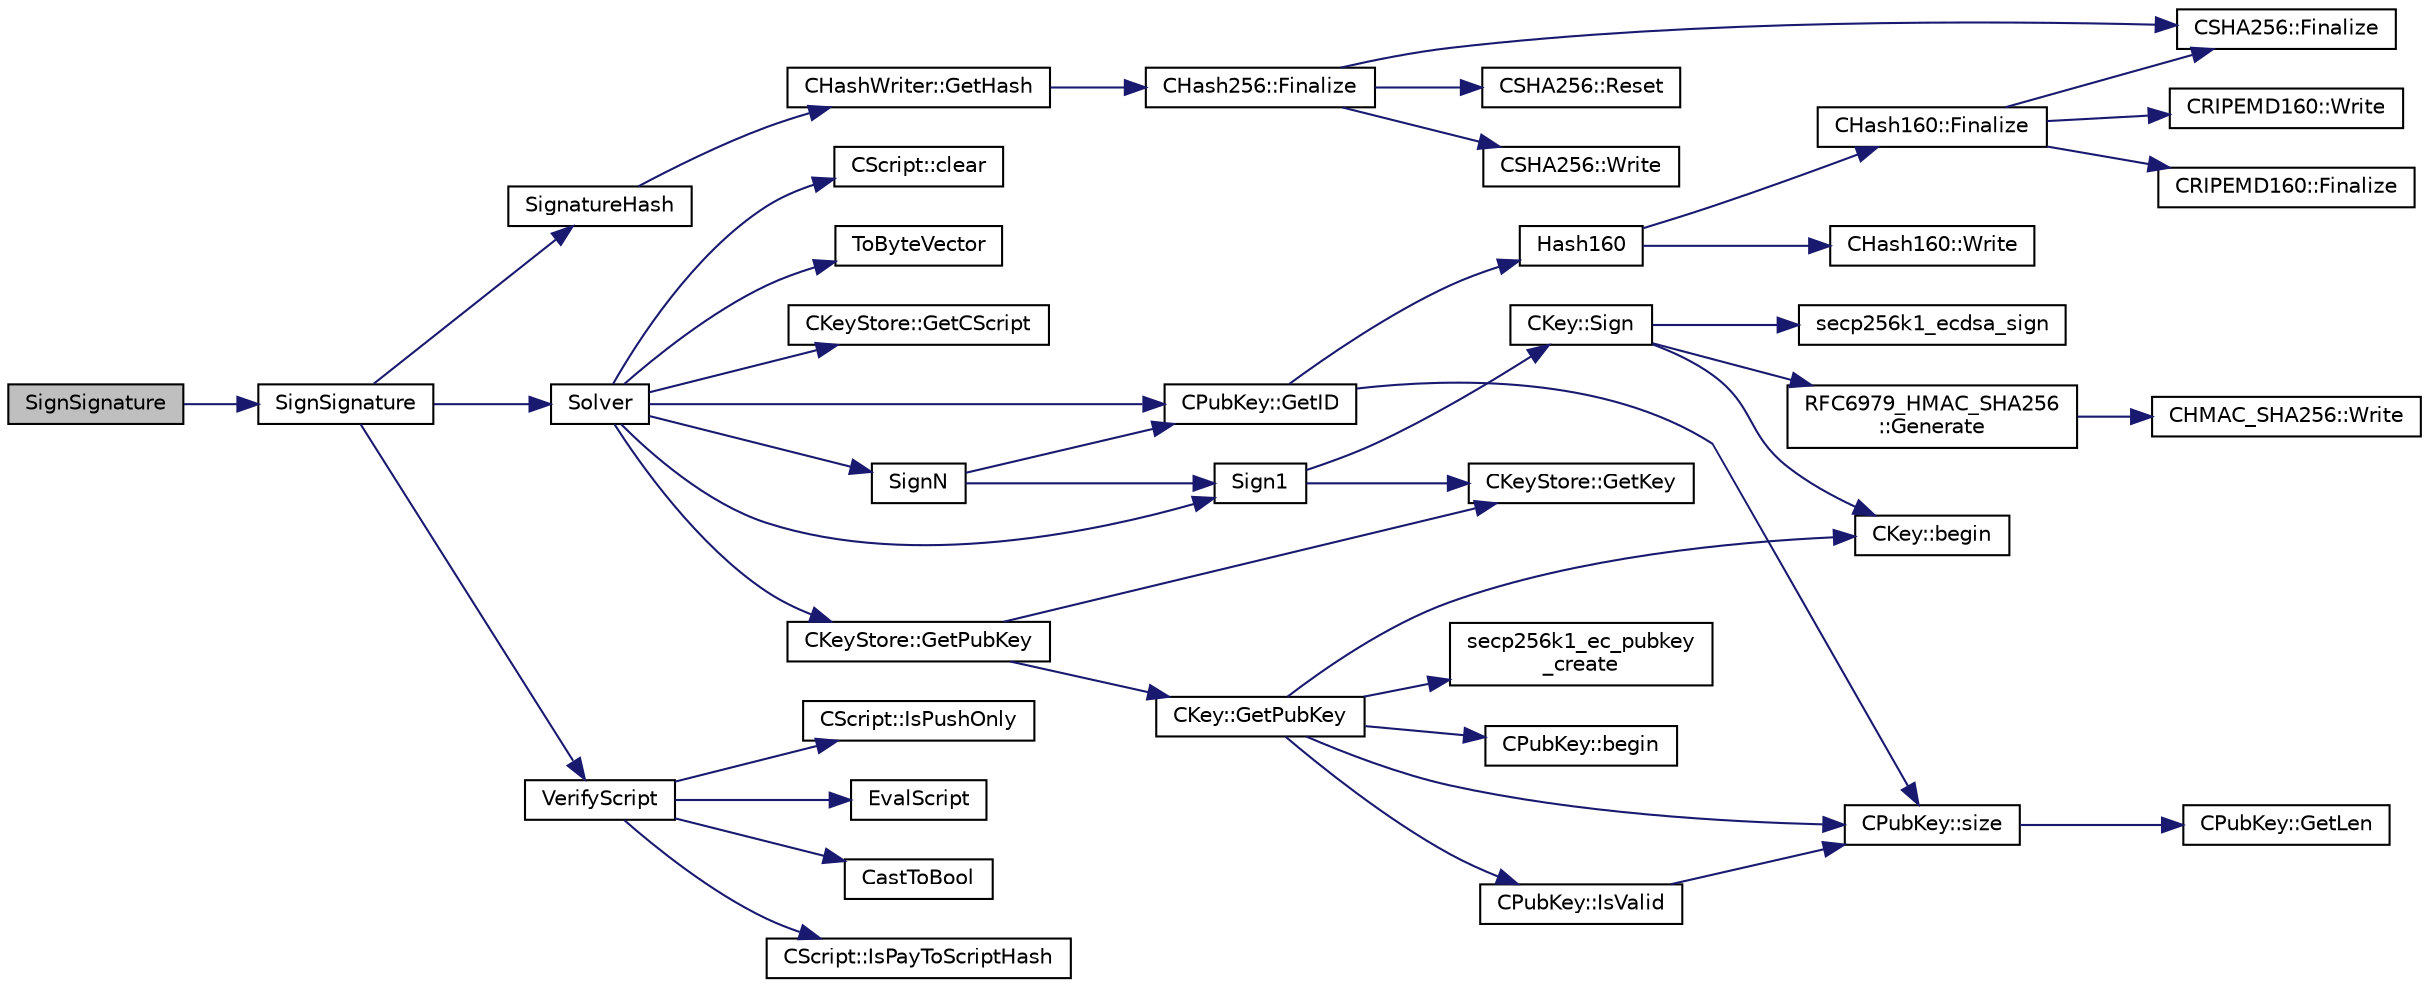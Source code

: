 digraph "SignSignature"
{
  edge [fontname="Helvetica",fontsize="10",labelfontname="Helvetica",labelfontsize="10"];
  node [fontname="Helvetica",fontsize="10",shape=record];
  rankdir="LR";
  Node92 [label="SignSignature",height=0.2,width=0.4,color="black", fillcolor="grey75", style="filled", fontcolor="black"];
  Node92 -> Node93 [color="midnightblue",fontsize="10",style="solid",fontname="Helvetica"];
  Node93 [label="SignSignature",height=0.2,width=0.4,color="black", fillcolor="white", style="filled",URL="$sign_8cpp.html#adb49c071f85f19a8a8cb4e97d9fe8b93"];
  Node93 -> Node94 [color="midnightblue",fontsize="10",style="solid",fontname="Helvetica"];
  Node94 [label="SignatureHash",height=0.2,width=0.4,color="black", fillcolor="white", style="filled",URL="$interpreter_8cpp.html#a746fd004a62173bb42801259780a3336"];
  Node94 -> Node95 [color="midnightblue",fontsize="10",style="solid",fontname="Helvetica"];
  Node95 [label="CHashWriter::GetHash",height=0.2,width=0.4,color="black", fillcolor="white", style="filled",URL="$class_c_hash_writer.html#ae94a937211502eabf19477630090093a"];
  Node95 -> Node96 [color="midnightblue",fontsize="10",style="solid",fontname="Helvetica"];
  Node96 [label="CHash256::Finalize",height=0.2,width=0.4,color="black", fillcolor="white", style="filled",URL="$class_c_hash256.html#aa8a70c1b7cf24ce7d00240a1131cf4e7"];
  Node96 -> Node97 [color="midnightblue",fontsize="10",style="solid",fontname="Helvetica"];
  Node97 [label="CSHA256::Finalize",height=0.2,width=0.4,color="black", fillcolor="white", style="filled",URL="$class_c_s_h_a256.html#a4259230be0caefa590bc324fc12b9b90"];
  Node96 -> Node98 [color="midnightblue",fontsize="10",style="solid",fontname="Helvetica"];
  Node98 [label="CSHA256::Reset",height=0.2,width=0.4,color="black", fillcolor="white", style="filled",URL="$class_c_s_h_a256.html#a2122395dd5604990eaa0077b43a0e8d4"];
  Node96 -> Node99 [color="midnightblue",fontsize="10",style="solid",fontname="Helvetica"];
  Node99 [label="CSHA256::Write",height=0.2,width=0.4,color="black", fillcolor="white", style="filled",URL="$class_c_s_h_a256.html#a9d7de520a562655da85349372820c883"];
  Node93 -> Node100 [color="midnightblue",fontsize="10",style="solid",fontname="Helvetica"];
  Node100 [label="Solver",height=0.2,width=0.4,color="black", fillcolor="white", style="filled",URL="$sign_8cpp.html#a8e31b29d5a654a570c493f7aa9c3abd9",tooltip="Sign scriptPubKey with private keys stored in keystore, given transaction hash and hash type..."];
  Node100 -> Node101 [color="midnightblue",fontsize="10",style="solid",fontname="Helvetica"];
  Node101 [label="CScript::clear",height=0.2,width=0.4,color="black", fillcolor="white", style="filled",URL="$class_c_script.html#a7b2baf842621f07c4939408acf63377c"];
  Node100 -> Node102 [color="midnightblue",fontsize="10",style="solid",fontname="Helvetica"];
  Node102 [label="CPubKey::GetID",height=0.2,width=0.4,color="black", fillcolor="white", style="filled",URL="$class_c_pub_key.html#a2675f7e6f72eff68e7a5227289feb021",tooltip="Get the KeyID of this public key (hash of its serialization) "];
  Node102 -> Node103 [color="midnightblue",fontsize="10",style="solid",fontname="Helvetica"];
  Node103 [label="Hash160",height=0.2,width=0.4,color="black", fillcolor="white", style="filled",URL="$hash_8h.html#a4490f70ddae16e9e48460a0416a48a6b",tooltip="Compute the 160-bit hash an object. "];
  Node103 -> Node104 [color="midnightblue",fontsize="10",style="solid",fontname="Helvetica"];
  Node104 [label="CHash160::Write",height=0.2,width=0.4,color="black", fillcolor="white", style="filled",URL="$class_c_hash160.html#af56cdd9443013eb68b246aa8450217f2"];
  Node103 -> Node105 [color="midnightblue",fontsize="10",style="solid",fontname="Helvetica"];
  Node105 [label="CHash160::Finalize",height=0.2,width=0.4,color="black", fillcolor="white", style="filled",URL="$class_c_hash160.html#a9bb08e1772002ae1a5d85017ba7952ee"];
  Node105 -> Node97 [color="midnightblue",fontsize="10",style="solid",fontname="Helvetica"];
  Node105 -> Node106 [color="midnightblue",fontsize="10",style="solid",fontname="Helvetica"];
  Node106 [label="CRIPEMD160::Write",height=0.2,width=0.4,color="black", fillcolor="white", style="filled",URL="$class_c_r_i_p_e_m_d160.html#a221143b9d94af623d07c4f4ba1bf6007"];
  Node105 -> Node107 [color="midnightblue",fontsize="10",style="solid",fontname="Helvetica"];
  Node107 [label="CRIPEMD160::Finalize",height=0.2,width=0.4,color="black", fillcolor="white", style="filled",URL="$class_c_r_i_p_e_m_d160.html#a2a11566fbf9d1339b819833313fc4e51"];
  Node102 -> Node108 [color="midnightblue",fontsize="10",style="solid",fontname="Helvetica"];
  Node108 [label="CPubKey::size",height=0.2,width=0.4,color="black", fillcolor="white", style="filled",URL="$class_c_pub_key.html#a6bb28fcf0a5f799c69f5b7269363b309",tooltip="Simple read-only vector-like interface to the pubkey data. "];
  Node108 -> Node109 [color="midnightblue",fontsize="10",style="solid",fontname="Helvetica"];
  Node109 [label="CPubKey::GetLen",height=0.2,width=0.4,color="black", fillcolor="white", style="filled",URL="$class_c_pub_key.html#a7dc71b3f037c84268dc22de97d7b65fb",tooltip="Compute the length of a pubkey with a given first byte. "];
  Node100 -> Node110 [color="midnightblue",fontsize="10",style="solid",fontname="Helvetica"];
  Node110 [label="Sign1",height=0.2,width=0.4,color="black", fillcolor="white", style="filled",URL="$sign_8cpp.html#a69a9e5f9a88e729142cf556292154f2f"];
  Node110 -> Node111 [color="midnightblue",fontsize="10",style="solid",fontname="Helvetica"];
  Node111 [label="CKeyStore::GetKey",height=0.2,width=0.4,color="black", fillcolor="white", style="filled",URL="$class_c_key_store.html#a2dffca468fef2e5da2e42a7c983d968a"];
  Node110 -> Node112 [color="midnightblue",fontsize="10",style="solid",fontname="Helvetica"];
  Node112 [label="CKey::Sign",height=0.2,width=0.4,color="black", fillcolor="white", style="filled",URL="$class_c_key.html#aa9b184a4a71d3e1a40aab360cf68e86c",tooltip="Create a DER-serialized signature. "];
  Node112 -> Node113 [color="midnightblue",fontsize="10",style="solid",fontname="Helvetica"];
  Node113 [label="CKey::begin",height=0.2,width=0.4,color="black", fillcolor="white", style="filled",URL="$class_c_key.html#ab8dee0ad9d933304a22284ee40040847"];
  Node112 -> Node114 [color="midnightblue",fontsize="10",style="solid",fontname="Helvetica"];
  Node114 [label="RFC6979_HMAC_SHA256\l::Generate",height=0.2,width=0.4,color="black", fillcolor="white", style="filled",URL="$class_r_f_c6979___h_m_a_c___s_h_a256.html#a9f841d552097f528631538e9939e0f70",tooltip="Generate a byte array. "];
  Node114 -> Node115 [color="midnightblue",fontsize="10",style="solid",fontname="Helvetica"];
  Node115 [label="CHMAC_SHA256::Write",height=0.2,width=0.4,color="black", fillcolor="white", style="filled",URL="$class_c_h_m_a_c___s_h_a256.html#a24ac9cf00e60d8028ab79df4aed984ff"];
  Node112 -> Node116 [color="midnightblue",fontsize="10",style="solid",fontname="Helvetica"];
  Node116 [label="secp256k1_ecdsa_sign",height=0.2,width=0.4,color="black", fillcolor="white", style="filled",URL="$secp256k1_8h.html#a404cd9e314fed41b71233ff8beb4703f",tooltip="Create an ECDSA signature. "];
  Node100 -> Node117 [color="midnightblue",fontsize="10",style="solid",fontname="Helvetica"];
  Node117 [label="CKeyStore::GetPubKey",height=0.2,width=0.4,color="black", fillcolor="white", style="filled",URL="$class_c_key_store.html#ab83687ea4c9df138b21f6ec3e9809f42"];
  Node117 -> Node111 [color="midnightblue",fontsize="10",style="solid",fontname="Helvetica"];
  Node117 -> Node118 [color="midnightblue",fontsize="10",style="solid",fontname="Helvetica"];
  Node118 [label="CKey::GetPubKey",height=0.2,width=0.4,color="black", fillcolor="white", style="filled",URL="$class_c_key.html#aa1085c59603a62db6ec776300f250337",tooltip="Compute the public key from a private key. "];
  Node118 -> Node119 [color="midnightblue",fontsize="10",style="solid",fontname="Helvetica"];
  Node119 [label="secp256k1_ec_pubkey\l_create",height=0.2,width=0.4,color="black", fillcolor="white", style="filled",URL="$secp256k1_8h.html#a22e1ef593e0d06d40b4f233e91447aa3",tooltip="Compute the public key for a secret key. "];
  Node118 -> Node120 [color="midnightblue",fontsize="10",style="solid",fontname="Helvetica"];
  Node120 [label="CPubKey::begin",height=0.2,width=0.4,color="black", fillcolor="white", style="filled",URL="$class_c_pub_key.html#a859ab9909d68092d6d4fc739237ab358"];
  Node118 -> Node113 [color="midnightblue",fontsize="10",style="solid",fontname="Helvetica"];
  Node118 -> Node108 [color="midnightblue",fontsize="10",style="solid",fontname="Helvetica"];
  Node118 -> Node121 [color="midnightblue",fontsize="10",style="solid",fontname="Helvetica"];
  Node121 [label="CPubKey::IsValid",height=0.2,width=0.4,color="black", fillcolor="white", style="filled",URL="$class_c_pub_key.html#a4fa94293cf8577fd039b9a133f6c7f30"];
  Node121 -> Node108 [color="midnightblue",fontsize="10",style="solid",fontname="Helvetica"];
  Node100 -> Node122 [color="midnightblue",fontsize="10",style="solid",fontname="Helvetica"];
  Node122 [label="ToByteVector",height=0.2,width=0.4,color="black", fillcolor="white", style="filled",URL="$script_8h.html#a54e10bc63d490dd5d39d245102b81359"];
  Node100 -> Node123 [color="midnightblue",fontsize="10",style="solid",fontname="Helvetica"];
  Node123 [label="CKeyStore::GetCScript",height=0.2,width=0.4,color="black", fillcolor="white", style="filled",URL="$class_c_key_store.html#ae6bf4dbeb0705e199250e48aa5d34264"];
  Node100 -> Node124 [color="midnightblue",fontsize="10",style="solid",fontname="Helvetica"];
  Node124 [label="SignN",height=0.2,width=0.4,color="black", fillcolor="white", style="filled",URL="$sign_8cpp.html#a2230b054e152c344e60125bf7f994473"];
  Node124 -> Node102 [color="midnightblue",fontsize="10",style="solid",fontname="Helvetica"];
  Node124 -> Node110 [color="midnightblue",fontsize="10",style="solid",fontname="Helvetica"];
  Node93 -> Node125 [color="midnightblue",fontsize="10",style="solid",fontname="Helvetica"];
  Node125 [label="VerifyScript",height=0.2,width=0.4,color="black", fillcolor="white", style="filled",URL="$interpreter_8cpp.html#a56bc5c34addf9d85b8b7637f3738a125"];
  Node125 -> Node126 [color="midnightblue",fontsize="10",style="solid",fontname="Helvetica"];
  Node126 [label="CScript::IsPushOnly",height=0.2,width=0.4,color="black", fillcolor="white", style="filled",URL="$class_c_script.html#a090905f875fa5a40e616b319de8e973f",tooltip="Called by IsStandardTx and P2SH/BIP62 VerifyScript (which makes it consensus-critical). "];
  Node125 -> Node127 [color="midnightblue",fontsize="10",style="solid",fontname="Helvetica"];
  Node127 [label="EvalScript",height=0.2,width=0.4,color="black", fillcolor="white", style="filled",URL="$interpreter_8cpp.html#ac4771aca705bf2383b2777e36055b7f4"];
  Node125 -> Node128 [color="midnightblue",fontsize="10",style="solid",fontname="Helvetica"];
  Node128 [label="CastToBool",height=0.2,width=0.4,color="black", fillcolor="white", style="filled",URL="$interpreter_8cpp.html#a43bc2157638b796f2e3144963e00db34"];
  Node125 -> Node129 [color="midnightblue",fontsize="10",style="solid",fontname="Helvetica"];
  Node129 [label="CScript::IsPayToScriptHash",height=0.2,width=0.4,color="black", fillcolor="white", style="filled",URL="$class_c_script.html#a0c3729c606d318923dc06f95d85a0971"];
}
